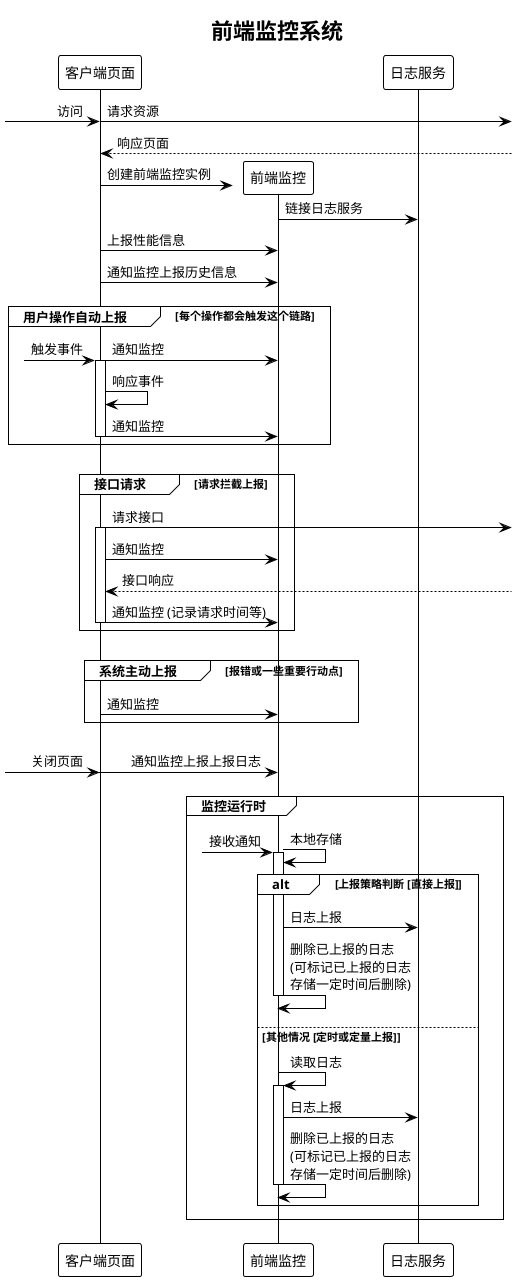 @startuml 监控设计
!theme plain
!pragma teoz true

title 前端监控系统

participant 客户端页面 as clientPage
participant 前端监控 as monitor
participant 日志服务 as server

[-> clientPage : 访问
&clientPage ->]: 请求资源
]--> clientPage : 响应页面

clientPage -> monitor ** : 创建前端监控实例
monitor -> server : 链接日志服务
clientPage -> monitor : 上报性能信息
clientPage -> monitor -- : 通知监控上报历史信息

||12||

group 用户操作自动上报 [每个操作都会触发这个链路]
  ?-> clientPage ++ : 触发事件
  &clientPage -> monitor : 通知监控
  clientPage -> clientPage : 响应事件
  clientPage -> monitor -- : 通知监控
end

||12||

group 接口请求 [请求拦截上报]
  clientPage ->] ++ : 请求接口
  clientPage -> monitor : 通知监控
  ]--> clientPage : 接口响应
  clientPage -> monitor -- : 通知监控 (记录请求时间等)
end

||12||

group 系统主动上报 [报错或一些重要行动点]
  clientPage -> monitor : 通知监控
end

||12||

[-> clientPage : 关闭页面
&-> monitor : 通知监控上报上报日志

||12||

group 监控运行时
  ?-> monitor ++ : 接收通知
  &monitor -> monitor : 本地存储
  alt 上报策略判断 [直接上报]
    monitor -> server : 日志上报
    monitor -> monitor -- : 删除已上报的日志\n(可标记已上报的日志\n存储一定时间后删除)
  else 其他情况 [定时或定量上报]
    monitor -> monitor ++ : 读取日志
    monitor -> server : 日志上报
    monitor -> monitor -- : 删除已上报的日志\n(可标记已上报的日志\n存储一定时间后删除)
  end
end
@enduml